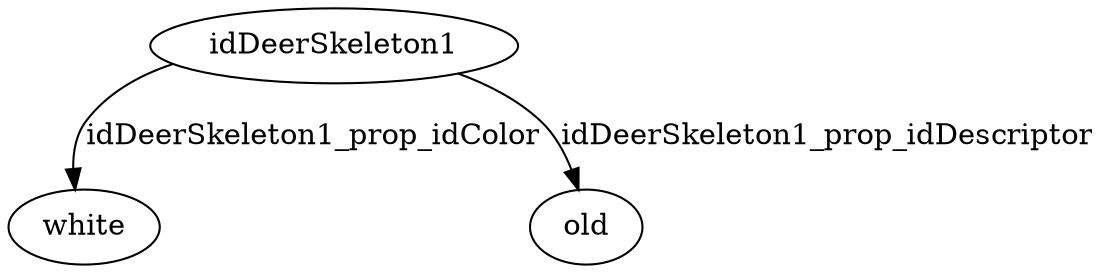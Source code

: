 strict digraph  {
idDeerSkeleton1 [node_type=entity_node, root=root];
white;
old;
idDeerSkeleton1 -> white  [edge_type=property, label=idDeerSkeleton1_prop_idColor];
idDeerSkeleton1 -> old  [edge_type=property, label=idDeerSkeleton1_prop_idDescriptor];
}
